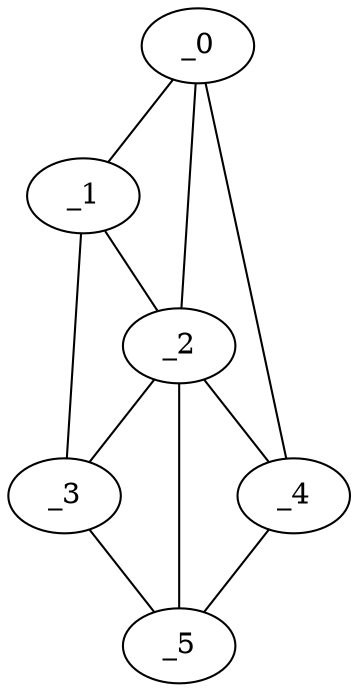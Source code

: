 graph "obj56__330.gxl" {
	_0	 [x=43,
		y=39];
	_1	 [x=95,
		y=32];
	_0 -- _1	 [valence=1];
	_2	 [x=115,
		y=66];
	_0 -- _2	 [valence=2];
	_4	 [x=123,
		y=80];
	_0 -- _4	 [valence=1];
	_1 -- _2	 [valence=2];
	_3	 [x=122,
		y=59];
	_1 -- _3	 [valence=1];
	_2 -- _3	 [valence=2];
	_2 -- _4	 [valence=2];
	_5	 [x=124,
		y=68];
	_2 -- _5	 [valence=1];
	_3 -- _5	 [valence=1];
	_4 -- _5	 [valence=1];
}
